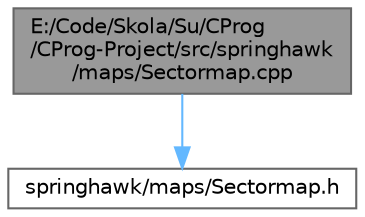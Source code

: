 digraph "E:/Code/Skola/Su/CProg/CProg-Project/src/springhawk/maps/Sectormap.cpp"
{
 // LATEX_PDF_SIZE
  bgcolor="transparent";
  edge [fontname=Helvetica,fontsize=10,labelfontname=Helvetica,labelfontsize=10];
  node [fontname=Helvetica,fontsize=10,shape=box,height=0.2,width=0.4];
  Node1 [id="Node000001",label="E:/Code/Skola/Su/CProg\l/CProg-Project/src/springhawk\l/maps/Sectormap.cpp",height=0.2,width=0.4,color="gray40", fillcolor="grey60", style="filled", fontcolor="black",tooltip=" "];
  Node1 -> Node2 [id="edge2_Node000001_Node000002",color="steelblue1",style="solid",tooltip=" "];
  Node2 [id="Node000002",label="springhawk/maps/Sectormap.h",height=0.2,width=0.4,color="grey40", fillcolor="white", style="filled",URL="$_sectormap_8h.html",tooltip=" "];
}
